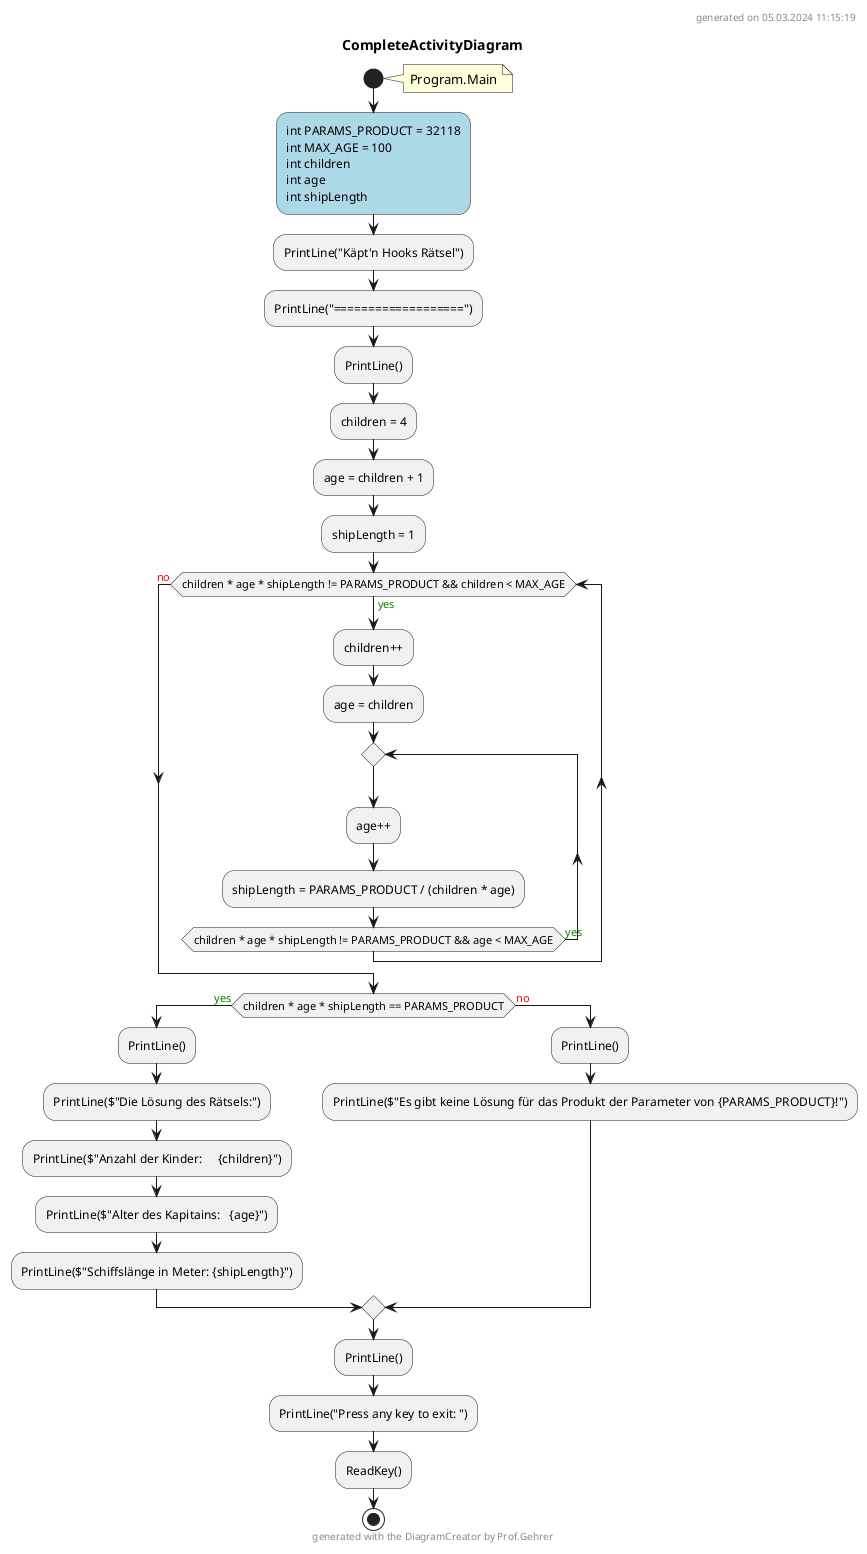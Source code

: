 @startuml CompleteActivityDiagram
header
generated on 05.03.2024 11:15:19
end header
title CompleteActivityDiagram
start
note right:  Program.Main
#LightBlue:int PARAMS_PRODUCT = 32118
int MAX_AGE = 100
int children
int age
int shipLength;
:PrintLine("Käpt'n Hooks Rätsel");
:PrintLine("===================");
:PrintLine();
:children = 4;
:age = children + 1;
:shipLength = 1;
while (children * age * shipLength != PARAMS_PRODUCT && children < MAX_AGE) is (<color:green>yes)
    :children++;
    :age = children;
    repeat
        :age++;
        :shipLength = PARAMS_PRODUCT / (children * age);
    repeat while (children * age * shipLength != PARAMS_PRODUCT && age < MAX_AGE) is (<color:green>yes)
endwhile (<color:red>no)
if (children * age * shipLength == PARAMS_PRODUCT) then (<color:green>yes)
    :PrintLine();
    :PrintLine($"Die Lösung des Rätsels:");
    :PrintLine($"Anzahl der Kinder:     {children}");
    :PrintLine($"Alter des Kapitains:   {age}");
    :PrintLine($"Schiffslänge in Meter: {shipLength}");
  else (<color:red>no)
      :PrintLine();
      :PrintLine($"Es gibt keine Lösung für das Produkt der Parameter von {PARAMS_PRODUCT}!");
endif
:PrintLine();
:PrintLine("Press any key to exit: ");
:ReadKey();
footer
generated with the DiagramCreator by Prof.Gehrer
end footer
stop
footer
generated with the DiagramCreator by Prof.Gehrer
end footer
@enduml
